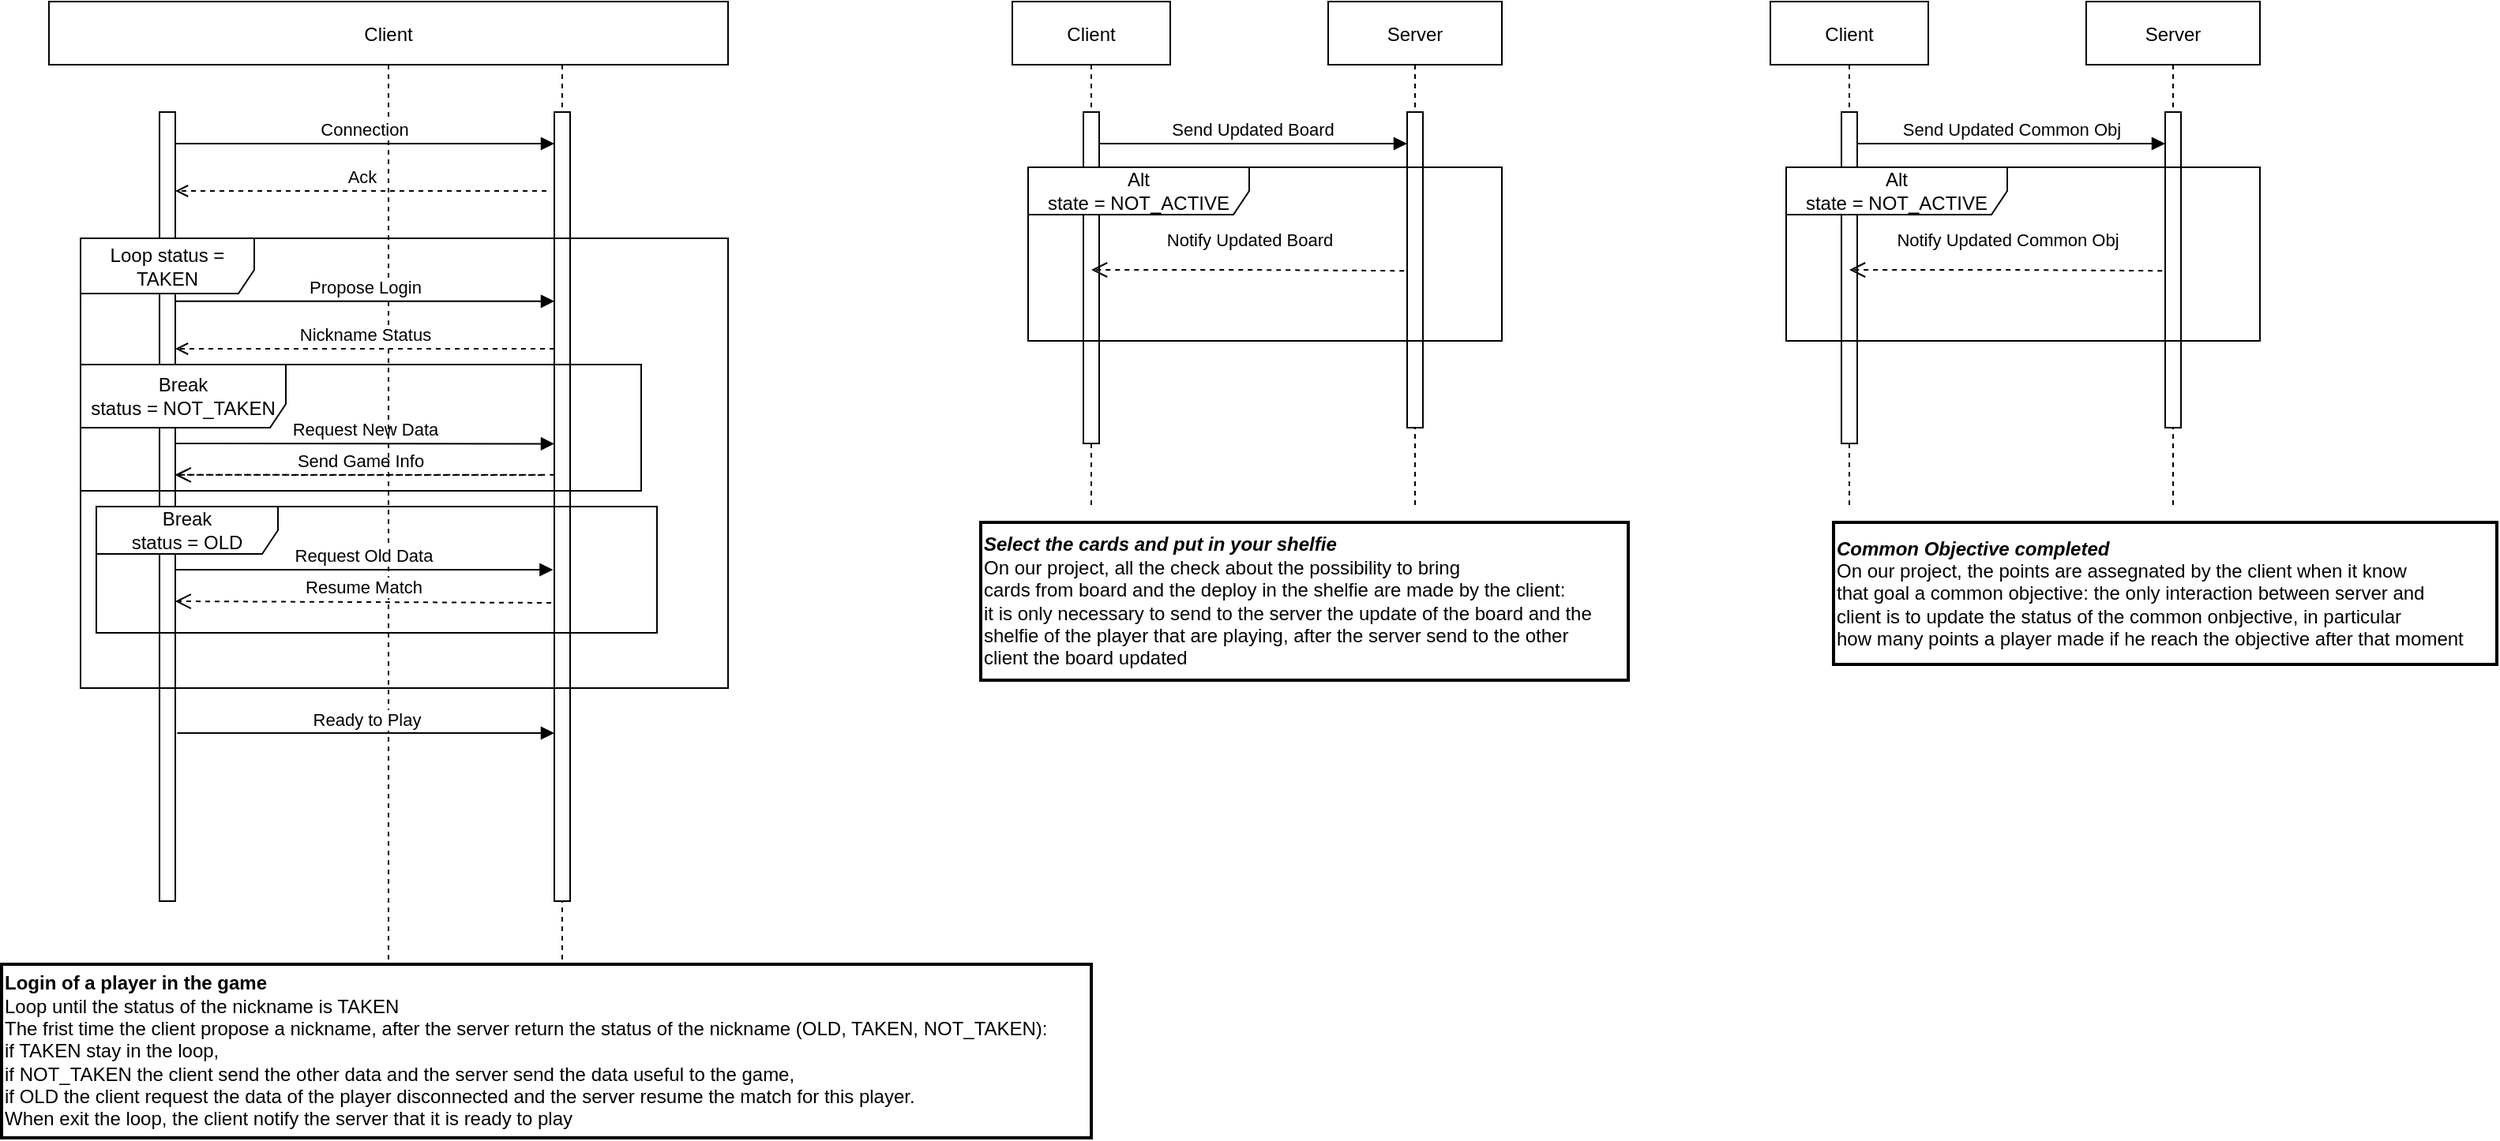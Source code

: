 <mxfile version="20.5.3" type="embed"><diagram id="kgpKYQtTHZ0yAKxKKP6v" name="Page-1"><mxGraphModel dx="2348" dy="245" grid="1" gridSize="10" guides="1" tooltips="1" connect="1" arrows="1" fold="1" page="1" pageScale="1" pageWidth="2000" pageHeight="1100" math="0" shadow="0"><root><mxCell id="0"/><mxCell id="1" parent="0"/><mxCell id="3nuBFxr9cyL0pnOWT2aG-5" value="Server" style="shape=umlLifeline;perimeter=lifelinePerimeter;container=1;collapsible=0;recursiveResize=0;rounded=0;shadow=0;strokeWidth=1;" parent="1" vertex="1"><mxGeometry x="260" y="80" width="190" height="610" as="geometry"/></mxCell><mxCell id="3nuBFxr9cyL0pnOWT2aG-6" value="" style="points=[];perimeter=orthogonalPerimeter;rounded=0;shadow=0;strokeWidth=1;" parent="3nuBFxr9cyL0pnOWT2aG-5" vertex="1"><mxGeometry x="90" y="70" width="10" height="500" as="geometry"/></mxCell><mxCell id="xd97Cj7OGT5LDfM5PxOL-45" value="Request New Data" style="html=1;verticalAlign=bottom;endArrow=block;rounded=0;endFill=1;exitX=0.146;exitY=0.456;exitDx=0;exitDy=0;exitPerimeter=0;" parent="3nuBFxr9cyL0pnOWT2aG-5" edge="1" source="xd97Cj7OGT5LDfM5PxOL-17"><mxGeometry relative="1" as="geometry"><mxPoint x="-125.0" y="280.0" as="sourcePoint"/><mxPoint x="90" y="280.2" as="targetPoint"/></mxGeometry></mxCell><mxCell id="xd97Cj7OGT5LDfM5PxOL-46" value="Send Game Info" style="html=1;verticalAlign=bottom;endArrow=open;dashed=1;endSize=8;rounded=0;entryX=0.146;entryY=0.526;entryDx=0;entryDy=0;entryPerimeter=0;" parent="3nuBFxr9cyL0pnOWT2aG-5" edge="1" target="xd97Cj7OGT5LDfM5PxOL-17"><mxGeometry x="-0.001" relative="1" as="geometry"><mxPoint x="82.5" y="300" as="sourcePoint"/><mxPoint x="-127.5" y="300" as="targetPoint"/><mxPoint as="offset"/></mxGeometry></mxCell><mxCell id="3nuBFxr9cyL0pnOWT2aG-1" value="Client" style="shape=umlLifeline;perimeter=lifelinePerimeter;container=1;collapsible=0;recursiveResize=0;rounded=0;shadow=0;strokeWidth=1;size=40;" parent="1" vertex="1"><mxGeometry x="30" y="80" width="430" height="610" as="geometry"/></mxCell><mxCell id="3nuBFxr9cyL0pnOWT2aG-2" value="" style="points=[];perimeter=orthogonalPerimeter;rounded=0;shadow=0;strokeWidth=1;" parent="3nuBFxr9cyL0pnOWT2aG-1" vertex="1"><mxGeometry x="70" y="70" width="10" height="500" as="geometry"/></mxCell><mxCell id="xd97Cj7OGT5LDfM5PxOL-23" value="Break&lt;br&gt;status = NOT_TAKEN" style="shape=umlFrame;whiteSpace=wrap;html=1;width=130;height=40;" parent="3nuBFxr9cyL0pnOWT2aG-1" vertex="1"><mxGeometry x="20" y="230" width="355" height="80" as="geometry"/></mxCell><mxCell id="xd97Cj7OGT5LDfM5PxOL-36" value="Break&lt;br&gt;status = OLD" style="shape=umlFrame;whiteSpace=wrap;html=1;fillStyle=auto;fillColor=default;width=115;height=30;swimlaneFillColor=none;" parent="3nuBFxr9cyL0pnOWT2aG-1" vertex="1"><mxGeometry x="30" y="320" width="355" height="80" as="geometry"/></mxCell><mxCell id="xd97Cj7OGT5LDfM5PxOL-17" value="Loop status = TAKEN" style="shape=umlFrame;whiteSpace=wrap;html=1;width=110;height=35;gradientColor=none;" parent="3nuBFxr9cyL0pnOWT2aG-1" vertex="1"><mxGeometry x="20" y="150" width="410" height="285" as="geometry"/></mxCell><mxCell id="19" value="" style="endArrow=open;html=1;rounded=0;entryX=0.146;entryY=0.526;entryDx=0;entryDy=0;entryPerimeter=0;exitX=0.732;exitY=0.526;exitDx=0;exitDy=0;exitPerimeter=0;dashed=1;endFill=0;" edge="1" parent="3nuBFxr9cyL0pnOWT2aG-1" source="xd97Cj7OGT5LDfM5PxOL-17" target="xd97Cj7OGT5LDfM5PxOL-17"><mxGeometry width="50" height="50" relative="1" as="geometry"><mxPoint x="180" y="310" as="sourcePoint"/><mxPoint x="230" y="260" as="targetPoint"/></mxGeometry></mxCell><mxCell id="3nuBFxr9cyL0pnOWT2aG-8" value="Connection" style="verticalAlign=bottom;endArrow=block;shadow=0;strokeWidth=1;" parent="1" source="3nuBFxr9cyL0pnOWT2aG-2" edge="1"><mxGeometry relative="1" as="geometry"><mxPoint x="235" y="160" as="sourcePoint"/><mxPoint x="350" y="170" as="targetPoint"/><Array as="points"><mxPoint x="235" y="170"/></Array></mxGeometry></mxCell><mxCell id="xd97Cj7OGT5LDfM5PxOL-16" value="Ack" style="html=1;verticalAlign=bottom;endArrow=open;rounded=0;dashed=1;endFill=0;" parent="1" edge="1"><mxGeometry x="0.0" width="80" relative="1" as="geometry"><mxPoint x="345" y="200" as="sourcePoint"/><mxPoint x="110" y="200" as="targetPoint"/><Array as="points"><mxPoint x="295" y="200"/></Array><mxPoint as="offset"/></mxGeometry></mxCell><mxCell id="xd97Cj7OGT5LDfM5PxOL-41" value="Resume Match" style="html=1;verticalAlign=bottom;endArrow=open;dashed=1;endSize=8;rounded=0;exitX=-0.2;exitY=0.622;exitDx=0;exitDy=0;exitPerimeter=0;entryX=0.146;entryY=0.807;entryDx=0;entryDy=0;entryPerimeter=0;" parent="1" edge="1" target="xd97Cj7OGT5LDfM5PxOL-17" source="3nuBFxr9cyL0pnOWT2aG-6"><mxGeometry x="-0.001" relative="1" as="geometry"><mxPoint x="342.5" y="460" as="sourcePoint"/><mxPoint x="132.5" y="460" as="targetPoint"/><mxPoint as="offset"/></mxGeometry></mxCell><mxCell id="xd97Cj7OGT5LDfM5PxOL-49" value="Client" style="shape=umlLifeline;perimeter=lifelinePerimeter;container=1;collapsible=0;recursiveResize=0;rounded=0;shadow=0;strokeWidth=1;" parent="1" vertex="1"><mxGeometry x="640" y="80" width="100" height="320" as="geometry"/></mxCell><mxCell id="xd97Cj7OGT5LDfM5PxOL-50" value="" style="points=[];perimeter=orthogonalPerimeter;rounded=0;shadow=0;strokeWidth=1;" parent="xd97Cj7OGT5LDfM5PxOL-49" vertex="1"><mxGeometry x="45" y="70" width="10" height="210" as="geometry"/></mxCell><mxCell id="xd97Cj7OGT5LDfM5PxOL-52" value="Server" style="shape=umlLifeline;perimeter=lifelinePerimeter;container=1;collapsible=0;recursiveResize=0;rounded=0;shadow=0;strokeWidth=1;" parent="1" vertex="1"><mxGeometry x="840" y="80" width="110" height="320" as="geometry"/></mxCell><mxCell id="xd97Cj7OGT5LDfM5PxOL-53" value="" style="points=[];perimeter=orthogonalPerimeter;rounded=0;shadow=0;strokeWidth=1;" parent="xd97Cj7OGT5LDfM5PxOL-52" vertex="1"><mxGeometry x="50" y="70" width="10" height="200" as="geometry"/></mxCell><mxCell id="xd97Cj7OGT5LDfM5PxOL-72" value="Alt&lt;br&gt;state = NOT_ACTIVE" style="shape=umlFrame;whiteSpace=wrap;html=1;fillStyle=auto;fillColor=default;width=140;height=30;" parent="xd97Cj7OGT5LDfM5PxOL-52" vertex="1"><mxGeometry x="-190" y="105" width="300" height="110" as="geometry"/></mxCell><mxCell id="xd97Cj7OGT5LDfM5PxOL-59" value="Send Updated Board" style="verticalAlign=bottom;endArrow=block;shadow=0;strokeWidth=1;" parent="1" source="xd97Cj7OGT5LDfM5PxOL-50" edge="1"><mxGeometry relative="1" as="geometry"><mxPoint x="795" y="160" as="sourcePoint"/><mxPoint x="890" y="170" as="targetPoint"/><Array as="points"><mxPoint x="795" y="170"/></Array><mxPoint as="offset"/></mxGeometry></mxCell><mxCell id="xd97Cj7OGT5LDfM5PxOL-64" value="Notify Updated Board" style="html=1;verticalAlign=bottom;endArrow=open;dashed=1;endSize=8;rounded=0;exitX=-0.189;exitY=0.503;exitDx=0;exitDy=0;exitPerimeter=0;" parent="1" source="xd97Cj7OGT5LDfM5PxOL-53" edge="1"><mxGeometry x="-0.005" y="-10" relative="1" as="geometry"><mxPoint x="890" y="270" as="sourcePoint"/><mxPoint x="690" y="250" as="targetPoint"/><Array as="points"><mxPoint x="790" y="250"/></Array><mxPoint as="offset"/></mxGeometry></mxCell><mxCell id="xd97Cj7OGT5LDfM5PxOL-73" value="Client" style="shape=umlLifeline;perimeter=lifelinePerimeter;container=1;collapsible=0;recursiveResize=0;rounded=0;shadow=0;strokeWidth=1;" parent="1" vertex="1"><mxGeometry x="1120" y="80" width="100" height="320" as="geometry"/></mxCell><mxCell id="xd97Cj7OGT5LDfM5PxOL-74" value="" style="points=[];perimeter=orthogonalPerimeter;rounded=0;shadow=0;strokeWidth=1;" parent="xd97Cj7OGT5LDfM5PxOL-73" vertex="1"><mxGeometry x="45" y="70" width="10" height="210" as="geometry"/></mxCell><mxCell id="xd97Cj7OGT5LDfM5PxOL-75" value="Server" style="shape=umlLifeline;perimeter=lifelinePerimeter;container=1;collapsible=0;recursiveResize=0;rounded=0;shadow=0;strokeWidth=1;" parent="1" vertex="1"><mxGeometry x="1320" y="80" width="110" height="320" as="geometry"/></mxCell><mxCell id="xd97Cj7OGT5LDfM5PxOL-76" value="" style="points=[];perimeter=orthogonalPerimeter;rounded=0;shadow=0;strokeWidth=1;" parent="xd97Cj7OGT5LDfM5PxOL-75" vertex="1"><mxGeometry x="50" y="70" width="10" height="200" as="geometry"/></mxCell><mxCell id="xd97Cj7OGT5LDfM5PxOL-77" value="Alt&lt;br&gt;state = NOT_ACTIVE" style="shape=umlFrame;whiteSpace=wrap;html=1;fillStyle=auto;fillColor=default;width=140;height=30;" parent="xd97Cj7OGT5LDfM5PxOL-75" vertex="1"><mxGeometry x="-190" y="105" width="300" height="110" as="geometry"/></mxCell><mxCell id="xd97Cj7OGT5LDfM5PxOL-78" value="Send Updated Common Obj" style="verticalAlign=bottom;endArrow=block;shadow=0;strokeWidth=1;" parent="1" source="xd97Cj7OGT5LDfM5PxOL-74" edge="1"><mxGeometry x="0.003" relative="1" as="geometry"><mxPoint x="1275" y="160" as="sourcePoint"/><mxPoint x="1370" y="170" as="targetPoint"/><Array as="points"><mxPoint x="1275" y="170"/></Array><mxPoint as="offset"/></mxGeometry></mxCell><mxCell id="xd97Cj7OGT5LDfM5PxOL-79" value="Notify Updated Common Obj" style="html=1;verticalAlign=bottom;endArrow=open;dashed=1;endSize=8;rounded=0;exitX=-0.189;exitY=0.503;exitDx=0;exitDy=0;exitPerimeter=0;" parent="1" source="xd97Cj7OGT5LDfM5PxOL-76" edge="1"><mxGeometry x="-0.005" y="-10" relative="1" as="geometry"><mxPoint x="1370" y="270" as="sourcePoint"/><mxPoint x="1170" y="250.0" as="targetPoint"/><Array as="points"><mxPoint x="1270" y="250"/></Array><mxPoint as="offset"/></mxGeometry></mxCell><mxCell id="3" value="&lt;div style=&quot;&quot;&gt;&lt;div&gt;&lt;b&gt;Login of a player in the game&lt;/b&gt;&lt;/div&gt;&lt;div&gt;Loop until the status of the nickname is TAKEN&lt;/div&gt;&lt;div&gt;The frist time the client propose a nickname, after the server return the status of the nickname (OLD, TAKEN, NOT_TAKEN):&amp;nbsp;&lt;/div&gt;&lt;div&gt;if TAKEN stay in the loop,&lt;/div&gt;&lt;div&gt;if NOT_TAKEN the client send the other data and the server send the data useful to the game,&amp;nbsp;&lt;/div&gt;&lt;div&gt;if OLD the client request the data of the player disconnected and the server resume the match for this player.&lt;/div&gt;&lt;div style=&quot;&quot;&gt;When exit the loop, the client notify the server that it is ready to play&lt;/div&gt;&lt;/div&gt;" style="text;html=1;align=left;verticalAlign=middle;resizable=0;points=[];autosize=1;strokeColor=default;fillColor=none;strokeWidth=2;" parent="1" vertex="1"><mxGeometry y="690" width="690" height="110" as="geometry"/></mxCell><mxCell id="10" value="&lt;div&gt;&lt;b&gt;&lt;i&gt;Select the cards and put in your shelfie&lt;/i&gt;&lt;/b&gt;&lt;/div&gt;&lt;div&gt;On our project, all the check about the possibility to bring&amp;nbsp;&lt;/div&gt;&lt;div style=&quot;&quot;&gt;cards from board and the deploy in the shelfie are made by the client:&amp;nbsp;&lt;/div&gt;&lt;div&gt;it is only necessary to send to the server the update of the board and the&amp;nbsp;&lt;/div&gt;&lt;div&gt;shelfie of the player that are playing, after the server send to the other&amp;nbsp;&lt;/div&gt;&lt;div&gt;client the board updated&lt;/div&gt;" style="text;html=1;align=left;verticalAlign=middle;resizable=0;points=[];autosize=1;strokeColor=default;fillColor=none;strokeWidth=2;" parent="1" vertex="1"><mxGeometry x="620" y="410" width="410" height="100" as="geometry"/></mxCell><mxCell id="11" value="&lt;div&gt;&lt;b&gt;&lt;i&gt;Common Objective completed&lt;/i&gt;&lt;/b&gt;&lt;/div&gt;&lt;div style=&quot;&quot;&gt;On our project, the points are assegnated by the client when it know&amp;nbsp;&lt;/div&gt;&lt;div&gt;that goal a common objective: the only interaction between server and&amp;nbsp;&lt;/div&gt;&lt;div&gt;client is to update the status of the common onbjective, in particular&amp;nbsp;&lt;/div&gt;&lt;div&gt;how many points a player made if he reach the objective after that moment&lt;/div&gt;" style="text;html=1;align=left;verticalAlign=middle;resizable=0;points=[];autosize=1;strokeColor=default;fillColor=none;strokeWidth=2;" parent="1" vertex="1"><mxGeometry x="1160" y="410" width="420" height="90" as="geometry"/></mxCell><mxCell id="xd97Cj7OGT5LDfM5PxOL-47" value="Ready to Play" style="html=1;verticalAlign=bottom;endArrow=block;rounded=0;exitX=1.12;exitY=0.787;exitDx=0;exitDy=0;exitPerimeter=0;" parent="1" target="3nuBFxr9cyL0pnOWT2aG-6" edge="1" source="3nuBFxr9cyL0pnOWT2aG-2"><mxGeometry width="80" relative="1" as="geometry"><mxPoint x="85" y="550" as="sourcePoint"/><mxPoint x="165" y="550" as="targetPoint"/></mxGeometry></mxCell><mxCell id="xd97Cj7OGT5LDfM5PxOL-42" value="Request Old Data" style="html=1;verticalAlign=bottom;endArrow=block;rounded=0;endFill=1;entryX=-0.08;entryY=0.58;entryDx=0;entryDy=0;entryPerimeter=0;exitX=0.146;exitY=0.737;exitDx=0;exitDy=0;exitPerimeter=0;" parent="1" edge="1" target="3nuBFxr9cyL0pnOWT2aG-6" source="xd97Cj7OGT5LDfM5PxOL-17"><mxGeometry relative="1" as="geometry"><mxPoint x="130" y="439.8" as="sourcePoint"/><mxPoint x="345" y="440" as="targetPoint"/></mxGeometry></mxCell><mxCell id="xd97Cj7OGT5LDfM5PxOL-19" value="Propose Login" style="html=1;verticalAlign=bottom;endArrow=block;rounded=0;exitX=0.146;exitY=0.14;exitDx=0;exitDy=0;exitPerimeter=0;" parent="1" target="3nuBFxr9cyL0pnOWT2aG-6" edge="1" source="xd97Cj7OGT5LDfM5PxOL-17"><mxGeometry width="80" relative="1" as="geometry"><mxPoint x="135" y="270" as="sourcePoint"/><mxPoint x="215" y="270" as="targetPoint"/></mxGeometry></mxCell><mxCell id="xd97Cj7OGT5LDfM5PxOL-20" value="Nickname Status" style="html=1;verticalAlign=bottom;endArrow=open;rounded=0;dashed=1;endFill=0;" parent="1" source="3nuBFxr9cyL0pnOWT2aG-6" edge="1"><mxGeometry width="80" relative="1" as="geometry"><mxPoint x="195" y="300" as="sourcePoint"/><mxPoint x="110" y="300" as="targetPoint"/></mxGeometry></mxCell></root></mxGraphModel></diagram></mxfile>